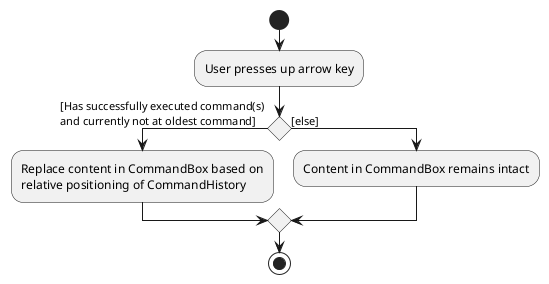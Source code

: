 @startuml
start
:User presses up arrow key;

'Since the beta syntax does not support placing the condition outside the
'diamond we place it as the true branch instead.

if () then ([Has successfully executed command(s) \nand currently not at oldest command])
        :Replace content in CommandBox based on\nrelative positioning of CommandHistory;
else ([else])
    :Content in CommandBox remains intact;

endif
stop
@enduml
